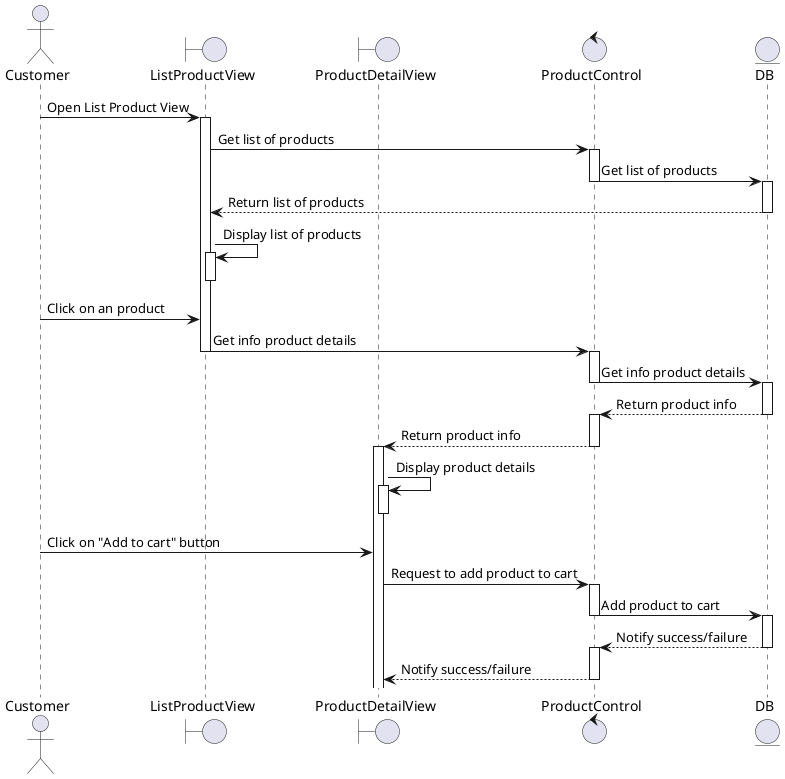 @startuml 
actor Customer 
boundary ListProductView 
boundary ProductDetailView 
control ProductControl
entity DB 

Customer -> ListProductView: Open List Product View
activate ListProductView 
ListProductView -> ProductControl : Get list of products
activate ProductControl 
ProductControl -> DB: Get list of products
deactivate ProductControl
activate DB
DB --> ListProductView: Return list of products
deactivate DB
ListProductView -> ListProductView: Display list of products
activate ListProductView 
deactivate ListProductView 

Customer -> ListProductView: Click on an product
ListProductView -> ProductControl: Get info product details
deactivate ListProductView
activate ProductControl
ProductControl -> DB: Get info product details
deactivate ProductControl
activate DB

DB --> ProductControl: Return product info
deactivate DB
activate ProductControl

ProductControl --> ProductDetailView: Return product info
deactivate ProductControl

activate ProductDetailView
ProductDetailView -> ProductDetailView: Display product details
activate ProductDetailView
deactivate ProductDetailView
Customer -> ProductDetailView: Click on "Add to cart" button

ProductDetailView -> ProductControl: Request to add product to cart
activate ProductControl    

ProductControl -> DB: Add product to cart
deactivate ProductControl
activate DB

DB--> ProductControl : Notify success/failure
deactivate DB
activate ProductControl
ProductControl --> ProductDetailView: Notify success/failure
deactivate ProductControl
@enduml
